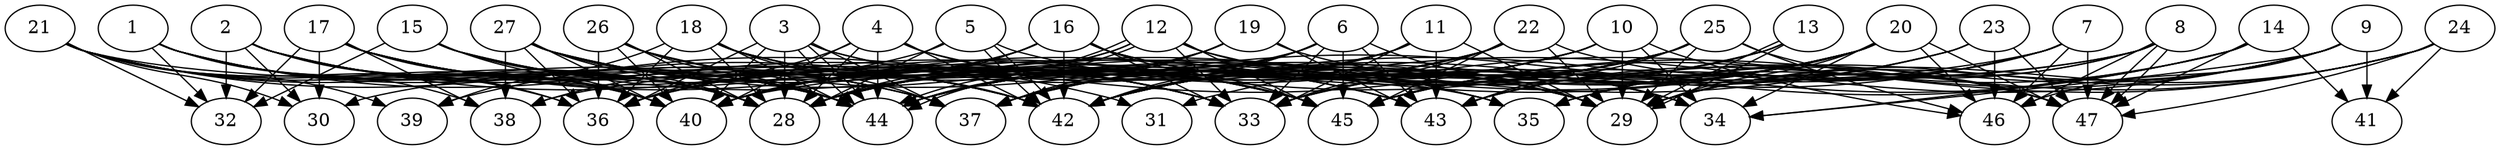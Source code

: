 // DAG (tier=3-complex, mode=compute, n=47, ccr=0.481, fat=0.765, density=0.718, regular=0.377, jump=0.333, mindata=1048576, maxdata=16777216)
// DAG automatically generated by daggen at Sun Aug 24 16:33:35 2025
// /home/ermia/Project/Environments/daggen/bin/daggen --dot --ccr 0.481 --fat 0.765 --regular 0.377 --density 0.718 --jump 0.333 --mindata 1048576 --maxdata 16777216 -n 47 
digraph G {
  1 [size="838739504009790976", alpha="0.15", expect_size="419369752004895488"]
  1 -> 28 [size ="1686955452530688"]
  1 -> 31 [size ="1686955452530688"]
  1 -> 32 [size ="1686955452530688"]
  1 -> 37 [size ="1686955452530688"]
  1 -> 38 [size ="1686955452530688"]
  1 -> 40 [size ="1686955452530688"]
  1 -> 44 [size ="1686955452530688"]
  2 [size="1866670814931984128", alpha="0.10", expect_size="933335407465992064"]
  2 -> 28 [size ="1444408272617472"]
  2 -> 30 [size ="1444408272617472"]
  2 -> 32 [size ="1444408272617472"]
  2 -> 36 [size ="1444408272617472"]
  2 -> 37 [size ="1444408272617472"]
  2 -> 40 [size ="1444408272617472"]
  2 -> 42 [size ="1444408272617472"]
  2 -> 44 [size ="1444408272617472"]
  2 -> 45 [size ="1444408272617472"]
  3 [size="23930768334489304", alpha="0.00", expect_size="11965384167244652"]
  3 -> 28 [size ="609790363435008"]
  3 -> 29 [size ="609790363435008"]
  3 -> 36 [size ="609790363435008"]
  3 -> 37 [size ="609790363435008"]
  3 -> 40 [size ="609790363435008"]
  3 -> 43 [size ="609790363435008"]
  3 -> 44 [size ="609790363435008"]
  3 -> 44 [size ="609790363435008"]
  4 [size="2202478623545366528", alpha="0.16", expect_size="1101239311772683264"]
  4 -> 28 [size ="2112728806195200"]
  4 -> 29 [size ="2112728806195200"]
  4 -> 36 [size ="2112728806195200"]
  4 -> 40 [size ="2112728806195200"]
  4 -> 42 [size ="2112728806195200"]
  4 -> 44 [size ="2112728806195200"]
  4 -> 45 [size ="2112728806195200"]
  5 [size="61287809036168496", alpha="0.09", expect_size="30643904518084248"]
  5 -> 28 [size ="88768325353472"]
  5 -> 34 [size ="88768325353472"]
  5 -> 38 [size ="88768325353472"]
  5 -> 42 [size ="88768325353472"]
  5 -> 42 [size ="88768325353472"]
  6 [size="1669948544458370048", alpha="0.14", expect_size="834974272229185024"]
  6 -> 29 [size ="1231832892833792"]
  6 -> 33 [size ="1231832892833792"]
  6 -> 36 [size ="1231832892833792"]
  6 -> 37 [size ="1231832892833792"]
  6 -> 42 [size ="1231832892833792"]
  6 -> 43 [size ="1231832892833792"]
  6 -> 44 [size ="1231832892833792"]
  6 -> 45 [size ="1231832892833792"]
  7 [size="3997706485356273074176", alpha="0.10", expect_size="1998853242678136537088"]
  7 -> 29 [size ="2015103033540608"]
  7 -> 30 [size ="2015103033540608"]
  7 -> 42 [size ="2015103033540608"]
  7 -> 43 [size ="2015103033540608"]
  7 -> 45 [size ="2015103033540608"]
  7 -> 46 [size ="2015103033540608"]
  7 -> 47 [size ="2015103033540608"]
  8 [size="32736552785255858176", alpha="0.20", expect_size="16368276392627929088"]
  8 -> 29 [size ="81867579588608"]
  8 -> 35 [size ="81867579588608"]
  8 -> 38 [size ="81867579588608"]
  8 -> 40 [size ="81867579588608"]
  8 -> 46 [size ="81867579588608"]
  8 -> 47 [size ="81867579588608"]
  8 -> 47 [size ="81867579588608"]
  9 [size="70693345425972168", alpha="0.16", expect_size="35346672712986084"]
  9 -> 29 [size ="2231504784588800"]
  9 -> 31 [size ="2231504784588800"]
  9 -> 34 [size ="2231504784588800"]
  9 -> 35 [size ="2231504784588800"]
  9 -> 41 [size ="2231504784588800"]
  9 -> 45 [size ="2231504784588800"]
  9 -> 46 [size ="2231504784588800"]
  10 [size="85695702213780736", alpha="0.05", expect_size="42847851106890368"]
  10 -> 29 [size ="1376322949480448"]
  10 -> 34 [size ="1376322949480448"]
  10 -> 37 [size ="1376322949480448"]
  10 -> 39 [size ="1376322949480448"]
  10 -> 42 [size ="1376322949480448"]
  10 -> 44 [size ="1376322949480448"]
  10 -> 46 [size ="1376322949480448"]
  11 [size="1243319135571482624", alpha="0.10", expect_size="621659567785741312"]
  11 -> 29 [size ="697258488102912"]
  11 -> 33 [size ="697258488102912"]
  11 -> 40 [size ="697258488102912"]
  11 -> 42 [size ="697258488102912"]
  11 -> 43 [size ="697258488102912"]
  11 -> 44 [size ="697258488102912"]
  12 [size="90945705880591104", alpha="0.19", expect_size="45472852940295552"]
  12 -> 28 [size ="1453890260172800"]
  12 -> 29 [size ="1453890260172800"]
  12 -> 33 [size ="1453890260172800"]
  12 -> 40 [size ="1453890260172800"]
  12 -> 44 [size ="1453890260172800"]
  12 -> 44 [size ="1453890260172800"]
  12 -> 45 [size ="1453890260172800"]
  12 -> 47 [size ="1453890260172800"]
  13 [size="2011034480195200", alpha="0.17", expect_size="1005517240097600"]
  13 -> 29 [size ="65860672684032"]
  13 -> 29 [size ="65860672684032"]
  13 -> 42 [size ="65860672684032"]
  13 -> 44 [size ="65860672684032"]
  13 -> 45 [size ="65860672684032"]
  14 [size="2304989762420736000000", alpha="0.14", expect_size="1152494881210368000000"]
  14 -> 34 [size ="1395948257280000"]
  14 -> 37 [size ="1395948257280000"]
  14 -> 41 [size ="1395948257280000"]
  14 -> 42 [size ="1395948257280000"]
  14 -> 43 [size ="1395948257280000"]
  14 -> 47 [size ="1395948257280000"]
  15 [size="442913546420057276416", alpha="0.11", expect_size="221456773210028638208"]
  15 -> 28 [size ="464839075954688"]
  15 -> 32 [size ="464839075954688"]
  15 -> 33 [size ="464839075954688"]
  15 -> 35 [size ="464839075954688"]
  15 -> 40 [size ="464839075954688"]
  15 -> 42 [size ="464839075954688"]
  16 [size="1067954048658866962432", alpha="0.12", expect_size="533977024329433481216"]
  16 -> 28 [size ="835843619028992"]
  16 -> 29 [size ="835843619028992"]
  16 -> 33 [size ="835843619028992"]
  16 -> 34 [size ="835843619028992"]
  16 -> 36 [size ="835843619028992"]
  16 -> 40 [size ="835843619028992"]
  16 -> 42 [size ="835843619028992"]
  16 -> 45 [size ="835843619028992"]
  17 [size="1531095721915454208", alpha="0.11", expect_size="765547860957727104"]
  17 -> 28 [size ="1396597611036672"]
  17 -> 30 [size ="1396597611036672"]
  17 -> 32 [size ="1396597611036672"]
  17 -> 33 [size ="1396597611036672"]
  17 -> 37 [size ="1396597611036672"]
  17 -> 38 [size ="1396597611036672"]
  17 -> 40 [size ="1396597611036672"]
  17 -> 42 [size ="1396597611036672"]
  17 -> 43 [size ="1396597611036672"]
  17 -> 45 [size ="1396597611036672"]
  18 [size="112120736332535300096", alpha="0.15", expect_size="56060368166267650048"]
  18 -> 28 [size ="186014706434048"]
  18 -> 33 [size ="186014706434048"]
  18 -> 36 [size ="186014706434048"]
  18 -> 37 [size ="186014706434048"]
  18 -> 39 [size ="186014706434048"]
  18 -> 43 [size ="186014706434048"]
  18 -> 44 [size ="186014706434048"]
  18 -> 45 [size ="186014706434048"]
  19 [size="65523353149895606272", alpha="0.20", expect_size="32761676574947803136"]
  19 -> 28 [size ="130023163953152"]
  19 -> 34 [size ="130023163953152"]
  19 -> 37 [size ="130023163953152"]
  19 -> 43 [size ="130023163953152"]
  19 -> 44 [size ="130023163953152"]
  20 [size="4581971879895498752", alpha="0.03", expect_size="2290985939947749376"]
  20 -> 28 [size ="22069454569472"]
  20 -> 29 [size ="22069454569472"]
  20 -> 33 [size ="22069454569472"]
  20 -> 34 [size ="22069454569472"]
  20 -> 37 [size ="22069454569472"]
  20 -> 40 [size ="22069454569472"]
  20 -> 42 [size ="22069454569472"]
  20 -> 43 [size ="22069454569472"]
  20 -> 45 [size ="22069454569472"]
  20 -> 46 [size ="22069454569472"]
  20 -> 47 [size ="22069454569472"]
  21 [size="50227921094492616", alpha="0.15", expect_size="25113960547246308"]
  21 -> 28 [size ="2118057249996800"]
  21 -> 30 [size ="2118057249996800"]
  21 -> 32 [size ="2118057249996800"]
  21 -> 35 [size ="2118057249996800"]
  21 -> 36 [size ="2118057249996800"]
  21 -> 39 [size ="2118057249996800"]
  21 -> 40 [size ="2118057249996800"]
  21 -> 42 [size ="2118057249996800"]
  21 -> 44 [size ="2118057249996800"]
  22 [size="1914014007296000000000", alpha="0.03", expect_size="957007003648000000000"]
  22 -> 28 [size ="1233256448000000"]
  22 -> 29 [size ="1233256448000000"]
  22 -> 33 [size ="1233256448000000"]
  22 -> 40 [size ="1233256448000000"]
  22 -> 42 [size ="1233256448000000"]
  22 -> 44 [size ="1233256448000000"]
  22 -> 45 [size ="1233256448000000"]
  22 -> 47 [size ="1233256448000000"]
  23 [size="44824222935040393216", alpha="0.15", expect_size="22412111467520196608"]
  23 -> 28 [size ="100948181516288"]
  23 -> 33 [size ="100948181516288"]
  23 -> 42 [size ="100948181516288"]
  23 -> 46 [size ="100948181516288"]
  23 -> 47 [size ="100948181516288"]
  24 [size="18216531690046528", alpha="0.16", expect_size="9108265845023264"]
  24 -> 29 [size ="20414516428800"]
  24 -> 33 [size ="20414516428800"]
  24 -> 35 [size ="20414516428800"]
  24 -> 41 [size ="20414516428800"]
  24 -> 45 [size ="20414516428800"]
  24 -> 47 [size ="20414516428800"]
  25 [size="1429113843597895168", alpha="0.15", expect_size="714556921798947584"]
  25 -> 28 [size ="668798893948928"]
  25 -> 29 [size ="668798893948928"]
  25 -> 33 [size ="668798893948928"]
  25 -> 36 [size ="668798893948928"]
  25 -> 43 [size ="668798893948928"]
  25 -> 44 [size ="668798893948928"]
  25 -> 46 [size ="668798893948928"]
  25 -> 47 [size ="668798893948928"]
  26 [size="223506618925712704", alpha="0.10", expect_size="111753309462856352"]
  26 -> 28 [size ="306841053560832"]
  26 -> 29 [size ="306841053560832"]
  26 -> 33 [size ="306841053560832"]
  26 -> 36 [size ="306841053560832"]
  26 -> 40 [size ="306841053560832"]
  26 -> 42 [size ="306841053560832"]
  26 -> 44 [size ="306841053560832"]
  27 [size="346594202922000768", alpha="0.05", expect_size="173297101461000384"]
  27 -> 28 [size ="151733217001472"]
  27 -> 33 [size ="151733217001472"]
  27 -> 35 [size ="151733217001472"]
  27 -> 36 [size ="151733217001472"]
  27 -> 38 [size ="151733217001472"]
  27 -> 40 [size ="151733217001472"]
  27 -> 44 [size ="151733217001472"]
  27 -> 45 [size ="151733217001472"]
  28 [size="477700496114444992", alpha="0.06", expect_size="238850248057222496"]
  29 [size="34547252051742648", alpha="0.08", expect_size="17273626025871324"]
  30 [size="3787171939329666711552", alpha="0.02", expect_size="1893585969664833355776"]
  31 [size="71487429481120923648", alpha="0.05", expect_size="35743714740560461824"]
  32 [size="469587496095713152", alpha="0.00", expect_size="234793748047856576"]
  33 [size="2248782985099868672", alpha="0.03", expect_size="1124391492549934336"]
  34 [size="17236898977064536", alpha="0.15", expect_size="8618449488532268"]
  35 [size="9690407613845471232", alpha="0.08", expect_size="4845203806922735616"]
  36 [size="25284921448597496", alpha="0.06", expect_size="12642460724298748"]
  37 [size="76615218228324272", alpha="0.14", expect_size="38307609114162136"]
  38 [size="262803069146319776", alpha="0.10", expect_size="131401534573159888"]
  39 [size="712194686824652734464", alpha="0.20", expect_size="356097343412326367232"]
  40 [size="2331355821848790040576", alpha="0.12", expect_size="1165677910924395020288"]
  41 [size="5208072791923434", alpha="0.14", expect_size="2604036395961717"]
  42 [size="8023062125477888000", alpha="0.03", expect_size="4011531062738944000"]
  43 [size="28844629517819068", alpha="0.04", expect_size="14422314758909534"]
  44 [size="37628879228067856", alpha="0.13", expect_size="18814439614033928"]
  45 [size="8863368596437336064", alpha="0.07", expect_size="4431684298218668032"]
  46 [size="329324190332258752", alpha="0.18", expect_size="164662095166129376"]
  47 [size="2361189005830689652736", alpha="0.11", expect_size="1180594502915344826368"]
}